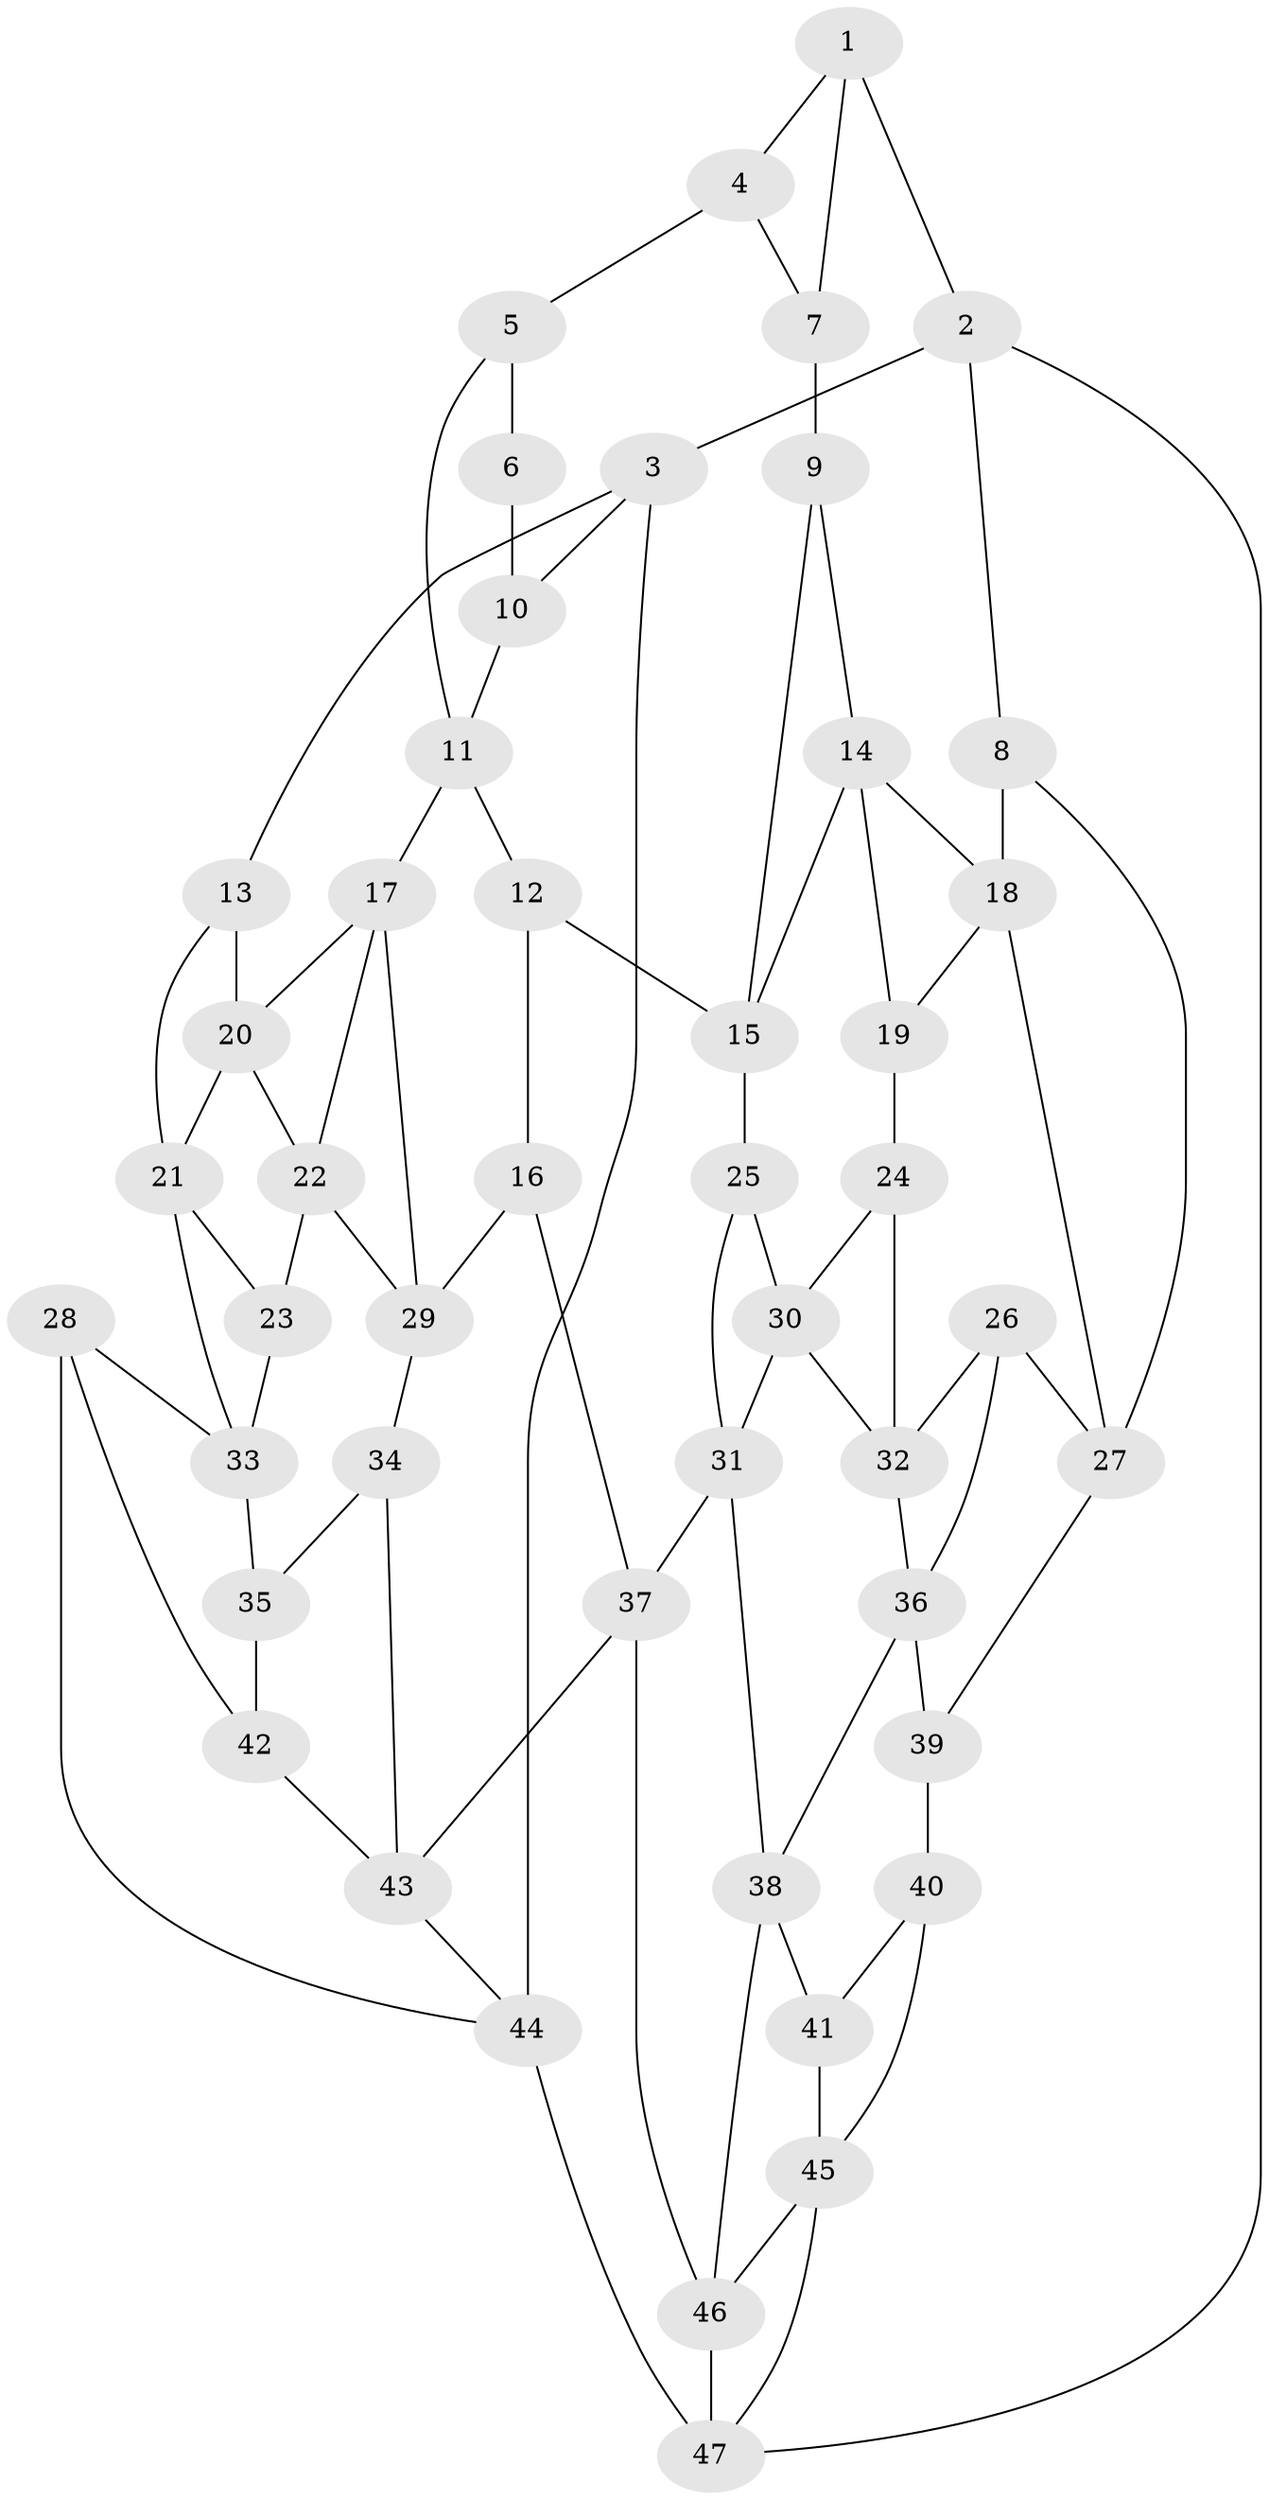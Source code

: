 // original degree distribution, {3: 0.038461538461538464, 4: 0.21794871794871795, 5: 0.5256410256410257, 6: 0.21794871794871795}
// Generated by graph-tools (version 1.1) at 2025/38/03/04/25 23:38:35]
// undirected, 47 vertices, 82 edges
graph export_dot {
  node [color=gray90,style=filled];
  1;
  2;
  3;
  4;
  5;
  6;
  7;
  8;
  9;
  10;
  11;
  12;
  13;
  14;
  15;
  16;
  17;
  18;
  19;
  20;
  21;
  22;
  23;
  24;
  25;
  26;
  27;
  28;
  29;
  30;
  31;
  32;
  33;
  34;
  35;
  36;
  37;
  38;
  39;
  40;
  41;
  42;
  43;
  44;
  45;
  46;
  47;
  1 -- 2 [weight=1.0];
  1 -- 4 [weight=1.0];
  1 -- 7 [weight=1.0];
  2 -- 3 [weight=1.0];
  2 -- 8 [weight=1.0];
  2 -- 47 [weight=1.0];
  3 -- 10 [weight=1.0];
  3 -- 13 [weight=1.0];
  3 -- 44 [weight=1.0];
  4 -- 5 [weight=1.0];
  4 -- 7 [weight=1.0];
  5 -- 6 [weight=1.0];
  5 -- 11 [weight=1.0];
  6 -- 10 [weight=1.0];
  7 -- 9 [weight=2.0];
  8 -- 18 [weight=1.0];
  8 -- 27 [weight=1.0];
  9 -- 14 [weight=1.0];
  9 -- 15 [weight=1.0];
  10 -- 11 [weight=1.0];
  11 -- 12 [weight=1.0];
  11 -- 17 [weight=1.0];
  12 -- 15 [weight=1.0];
  12 -- 16 [weight=1.0];
  13 -- 20 [weight=1.0];
  13 -- 21 [weight=1.0];
  14 -- 15 [weight=1.0];
  14 -- 18 [weight=1.0];
  14 -- 19 [weight=1.0];
  15 -- 25 [weight=1.0];
  16 -- 29 [weight=1.0];
  16 -- 37 [weight=1.0];
  17 -- 20 [weight=1.0];
  17 -- 22 [weight=1.0];
  17 -- 29 [weight=1.0];
  18 -- 19 [weight=1.0];
  18 -- 27 [weight=1.0];
  19 -- 24 [weight=1.0];
  20 -- 21 [weight=1.0];
  20 -- 22 [weight=1.0];
  21 -- 23 [weight=1.0];
  21 -- 33 [weight=1.0];
  22 -- 23 [weight=1.0];
  22 -- 29 [weight=1.0];
  23 -- 33 [weight=1.0];
  24 -- 30 [weight=1.0];
  24 -- 32 [weight=1.0];
  25 -- 30 [weight=1.0];
  25 -- 31 [weight=1.0];
  26 -- 27 [weight=1.0];
  26 -- 32 [weight=1.0];
  26 -- 36 [weight=1.0];
  27 -- 39 [weight=1.0];
  28 -- 33 [weight=1.0];
  28 -- 42 [weight=1.0];
  28 -- 44 [weight=1.0];
  29 -- 34 [weight=1.0];
  30 -- 31 [weight=1.0];
  30 -- 32 [weight=1.0];
  31 -- 37 [weight=1.0];
  31 -- 38 [weight=1.0];
  32 -- 36 [weight=1.0];
  33 -- 35 [weight=1.0];
  34 -- 35 [weight=1.0];
  34 -- 43 [weight=1.0];
  35 -- 42 [weight=1.0];
  36 -- 38 [weight=1.0];
  36 -- 39 [weight=1.0];
  37 -- 43 [weight=1.0];
  37 -- 46 [weight=1.0];
  38 -- 41 [weight=1.0];
  38 -- 46 [weight=1.0];
  39 -- 40 [weight=2.0];
  40 -- 41 [weight=1.0];
  40 -- 45 [weight=1.0];
  41 -- 45 [weight=1.0];
  42 -- 43 [weight=1.0];
  43 -- 44 [weight=1.0];
  44 -- 47 [weight=2.0];
  45 -- 46 [weight=1.0];
  45 -- 47 [weight=1.0];
  46 -- 47 [weight=1.0];
}
